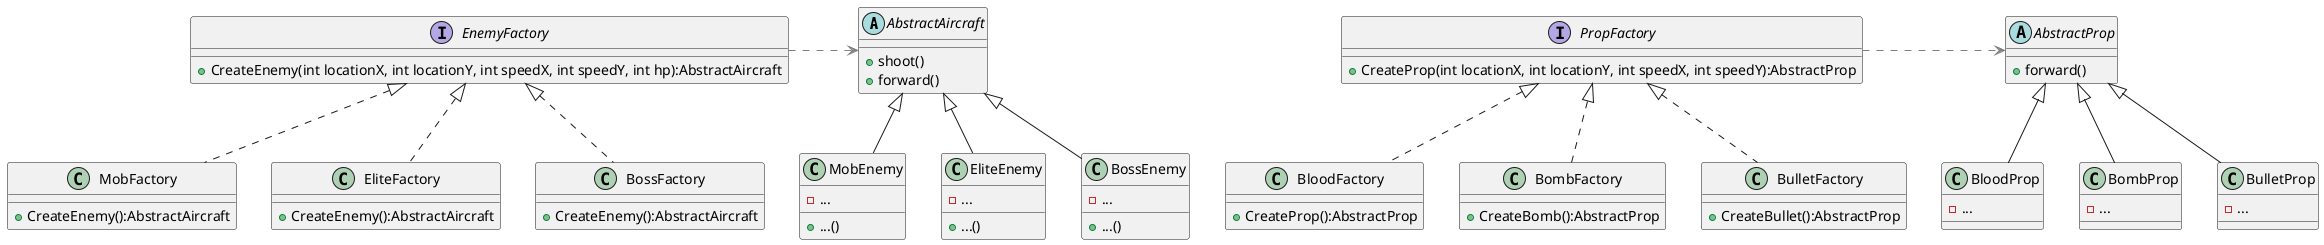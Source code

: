 @startuml

abstract class AbstractAircraft {
    + shoot()
    + forward()
}

interface EnemyFactory {
    + CreateEnemy(int locationX, int locationY, int speedX, int speedY, int hp):AbstractAircraft
}

class MobFactory {
    + CreateEnemy():AbstractAircraft
}

class EliteFactory {
    + CreateEnemy():AbstractAircraft
}

class BossFactory {
    + CreateEnemy():AbstractAircraft
}

class MobEnemy {
    - ...
    + ...()
}

class EliteEnemy {
    - ...
    + ...()
}

class BossEnemy {
    - ...
    + ...()
}
EnemyFactory .> AbstractAircraft #line:grey;line.bold;line.dashed
AbstractAircraft <|-- MobEnemy
AbstractAircraft <|-- EliteEnemy
AbstractAircraft <|-- BossEnemy
EnemyFactory <|.. MobFactory
EnemyFactory <|.. EliteFactory
EnemyFactory <|.. BossFactory

abstract class AbstractProp {
    + forward()
}

interface PropFactory {
    + CreateProp(int locationX, int locationY, int speedX, int speedY):AbstractProp
}

class BloodFactory {
    + CreateProp():AbstractProp
}

class BombFactory {
    + CreateBomb():AbstractProp
}

class BulletFactory {
    + CreateBullet():AbstractProp
}

class BloodProp {
    - ...
}

class BombProp {
    - ...
}

class BulletProp {
    - ...
}
PropFactory .> AbstractProp #line:grey;line.bold;line.dashed
AbstractProp <|-- BloodProp
AbstractProp <|-- BombProp
AbstractProp <|-- BulletProp
PropFactory <|.. BloodFactory
PropFactory <|.. BombFactory
PropFactory <|.. BulletFactory

@enduml